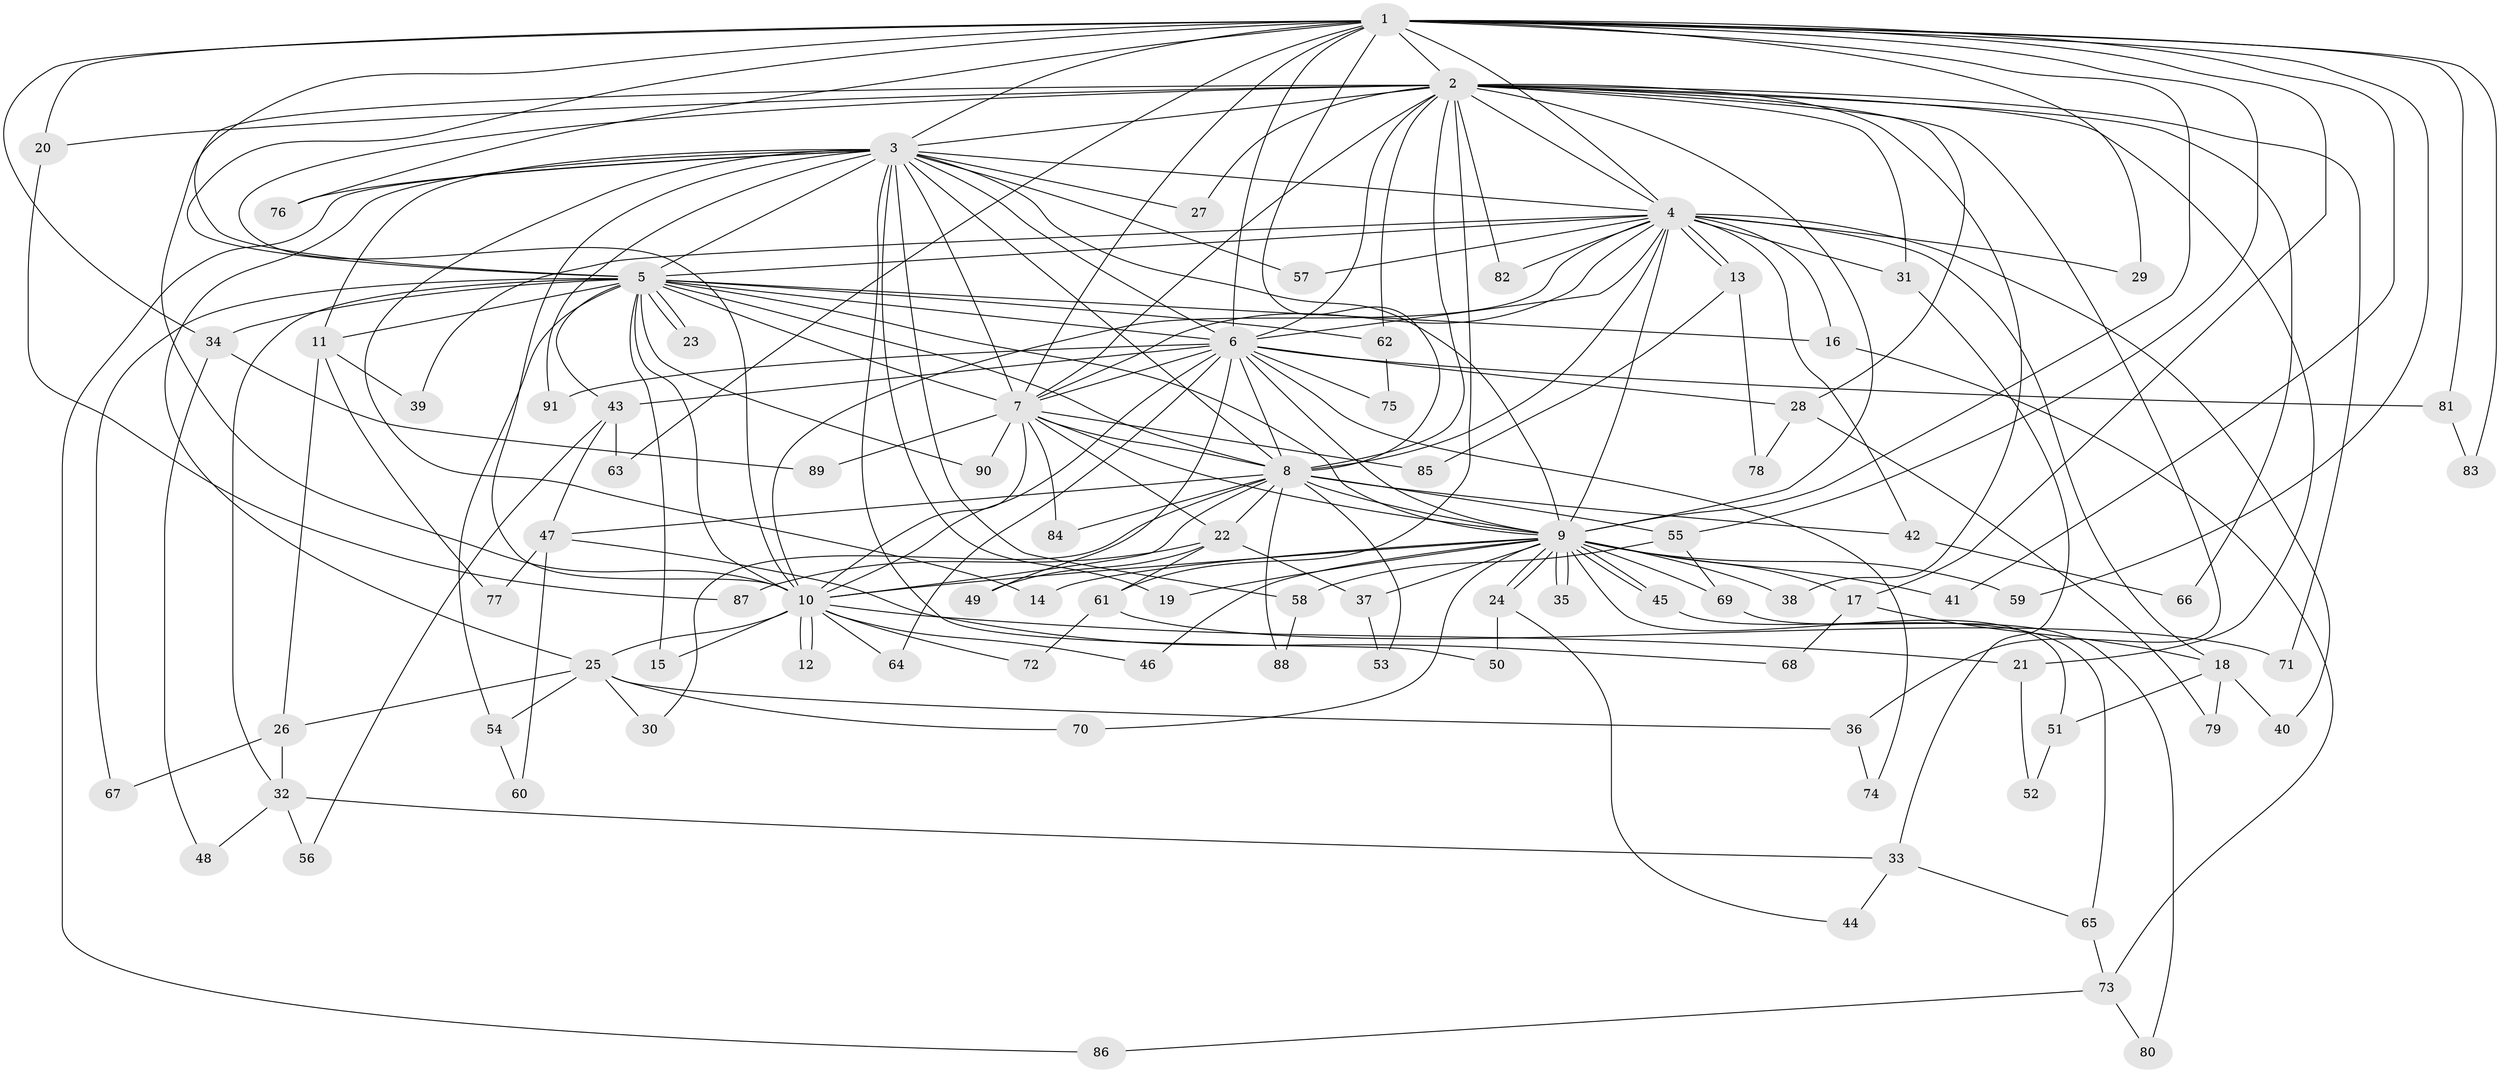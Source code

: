 // coarse degree distribution, {17: 0.022222222222222223, 12: 0.022222222222222223, 27: 0.022222222222222223, 1: 0.2222222222222222, 3: 0.044444444444444446, 2: 0.4444444444444444, 5: 0.08888888888888889, 4: 0.06666666666666667, 7: 0.022222222222222223, 6: 0.022222222222222223, 13: 0.022222222222222223}
// Generated by graph-tools (version 1.1) at 2025/49/03/04/25 21:49:31]
// undirected, 91 vertices, 207 edges
graph export_dot {
graph [start="1"]
  node [color=gray90,style=filled];
  1;
  2;
  3;
  4;
  5;
  6;
  7;
  8;
  9;
  10;
  11;
  12;
  13;
  14;
  15;
  16;
  17;
  18;
  19;
  20;
  21;
  22;
  23;
  24;
  25;
  26;
  27;
  28;
  29;
  30;
  31;
  32;
  33;
  34;
  35;
  36;
  37;
  38;
  39;
  40;
  41;
  42;
  43;
  44;
  45;
  46;
  47;
  48;
  49;
  50;
  51;
  52;
  53;
  54;
  55;
  56;
  57;
  58;
  59;
  60;
  61;
  62;
  63;
  64;
  65;
  66;
  67;
  68;
  69;
  70;
  71;
  72;
  73;
  74;
  75;
  76;
  77;
  78;
  79;
  80;
  81;
  82;
  83;
  84;
  85;
  86;
  87;
  88;
  89;
  90;
  91;
  1 -- 2;
  1 -- 3;
  1 -- 4;
  1 -- 5;
  1 -- 6;
  1 -- 7;
  1 -- 8;
  1 -- 9;
  1 -- 10;
  1 -- 17;
  1 -- 20;
  1 -- 29;
  1 -- 34;
  1 -- 41;
  1 -- 55;
  1 -- 59;
  1 -- 63;
  1 -- 76;
  1 -- 81;
  1 -- 83;
  2 -- 3;
  2 -- 4;
  2 -- 5;
  2 -- 6;
  2 -- 7;
  2 -- 8;
  2 -- 9;
  2 -- 10;
  2 -- 20;
  2 -- 21;
  2 -- 27;
  2 -- 28;
  2 -- 31;
  2 -- 36;
  2 -- 38;
  2 -- 61;
  2 -- 62;
  2 -- 66;
  2 -- 71;
  2 -- 82;
  3 -- 4;
  3 -- 5;
  3 -- 6;
  3 -- 7;
  3 -- 8;
  3 -- 9;
  3 -- 10;
  3 -- 11;
  3 -- 14;
  3 -- 19;
  3 -- 25;
  3 -- 27;
  3 -- 50;
  3 -- 57;
  3 -- 58;
  3 -- 76;
  3 -- 86;
  3 -- 91;
  4 -- 5;
  4 -- 6;
  4 -- 7;
  4 -- 8;
  4 -- 9;
  4 -- 10;
  4 -- 13;
  4 -- 13;
  4 -- 16;
  4 -- 18;
  4 -- 29;
  4 -- 31;
  4 -- 39;
  4 -- 40;
  4 -- 42;
  4 -- 57;
  4 -- 82;
  5 -- 6;
  5 -- 7;
  5 -- 8;
  5 -- 9;
  5 -- 10;
  5 -- 11;
  5 -- 15;
  5 -- 16;
  5 -- 23;
  5 -- 23;
  5 -- 32;
  5 -- 34;
  5 -- 43;
  5 -- 54;
  5 -- 62;
  5 -- 67;
  5 -- 90;
  6 -- 7;
  6 -- 8;
  6 -- 9;
  6 -- 10;
  6 -- 28;
  6 -- 43;
  6 -- 49;
  6 -- 64;
  6 -- 74;
  6 -- 75;
  6 -- 81;
  6 -- 91;
  7 -- 8;
  7 -- 9;
  7 -- 10;
  7 -- 22;
  7 -- 84;
  7 -- 85;
  7 -- 89;
  7 -- 90;
  8 -- 9;
  8 -- 10;
  8 -- 22;
  8 -- 30;
  8 -- 42;
  8 -- 47;
  8 -- 53;
  8 -- 55;
  8 -- 84;
  8 -- 88;
  9 -- 10;
  9 -- 14;
  9 -- 17;
  9 -- 19;
  9 -- 24;
  9 -- 24;
  9 -- 35;
  9 -- 35;
  9 -- 37;
  9 -- 38;
  9 -- 41;
  9 -- 45;
  9 -- 45;
  9 -- 46;
  9 -- 51;
  9 -- 59;
  9 -- 69;
  9 -- 70;
  10 -- 12;
  10 -- 12;
  10 -- 15;
  10 -- 21;
  10 -- 25;
  10 -- 46;
  10 -- 64;
  10 -- 72;
  11 -- 26;
  11 -- 39;
  11 -- 77;
  13 -- 78;
  13 -- 85;
  16 -- 73;
  17 -- 18;
  17 -- 68;
  18 -- 40;
  18 -- 51;
  18 -- 79;
  20 -- 87;
  21 -- 52;
  22 -- 37;
  22 -- 49;
  22 -- 61;
  22 -- 87;
  24 -- 44;
  24 -- 50;
  25 -- 26;
  25 -- 30;
  25 -- 36;
  25 -- 54;
  25 -- 70;
  26 -- 32;
  26 -- 67;
  28 -- 78;
  28 -- 79;
  31 -- 33;
  32 -- 33;
  32 -- 48;
  32 -- 56;
  33 -- 44;
  33 -- 65;
  34 -- 48;
  34 -- 89;
  36 -- 74;
  37 -- 53;
  42 -- 66;
  43 -- 47;
  43 -- 56;
  43 -- 63;
  45 -- 65;
  47 -- 60;
  47 -- 68;
  47 -- 77;
  51 -- 52;
  54 -- 60;
  55 -- 58;
  55 -- 69;
  58 -- 88;
  61 -- 71;
  61 -- 72;
  62 -- 75;
  65 -- 73;
  69 -- 80;
  73 -- 80;
  73 -- 86;
  81 -- 83;
}
